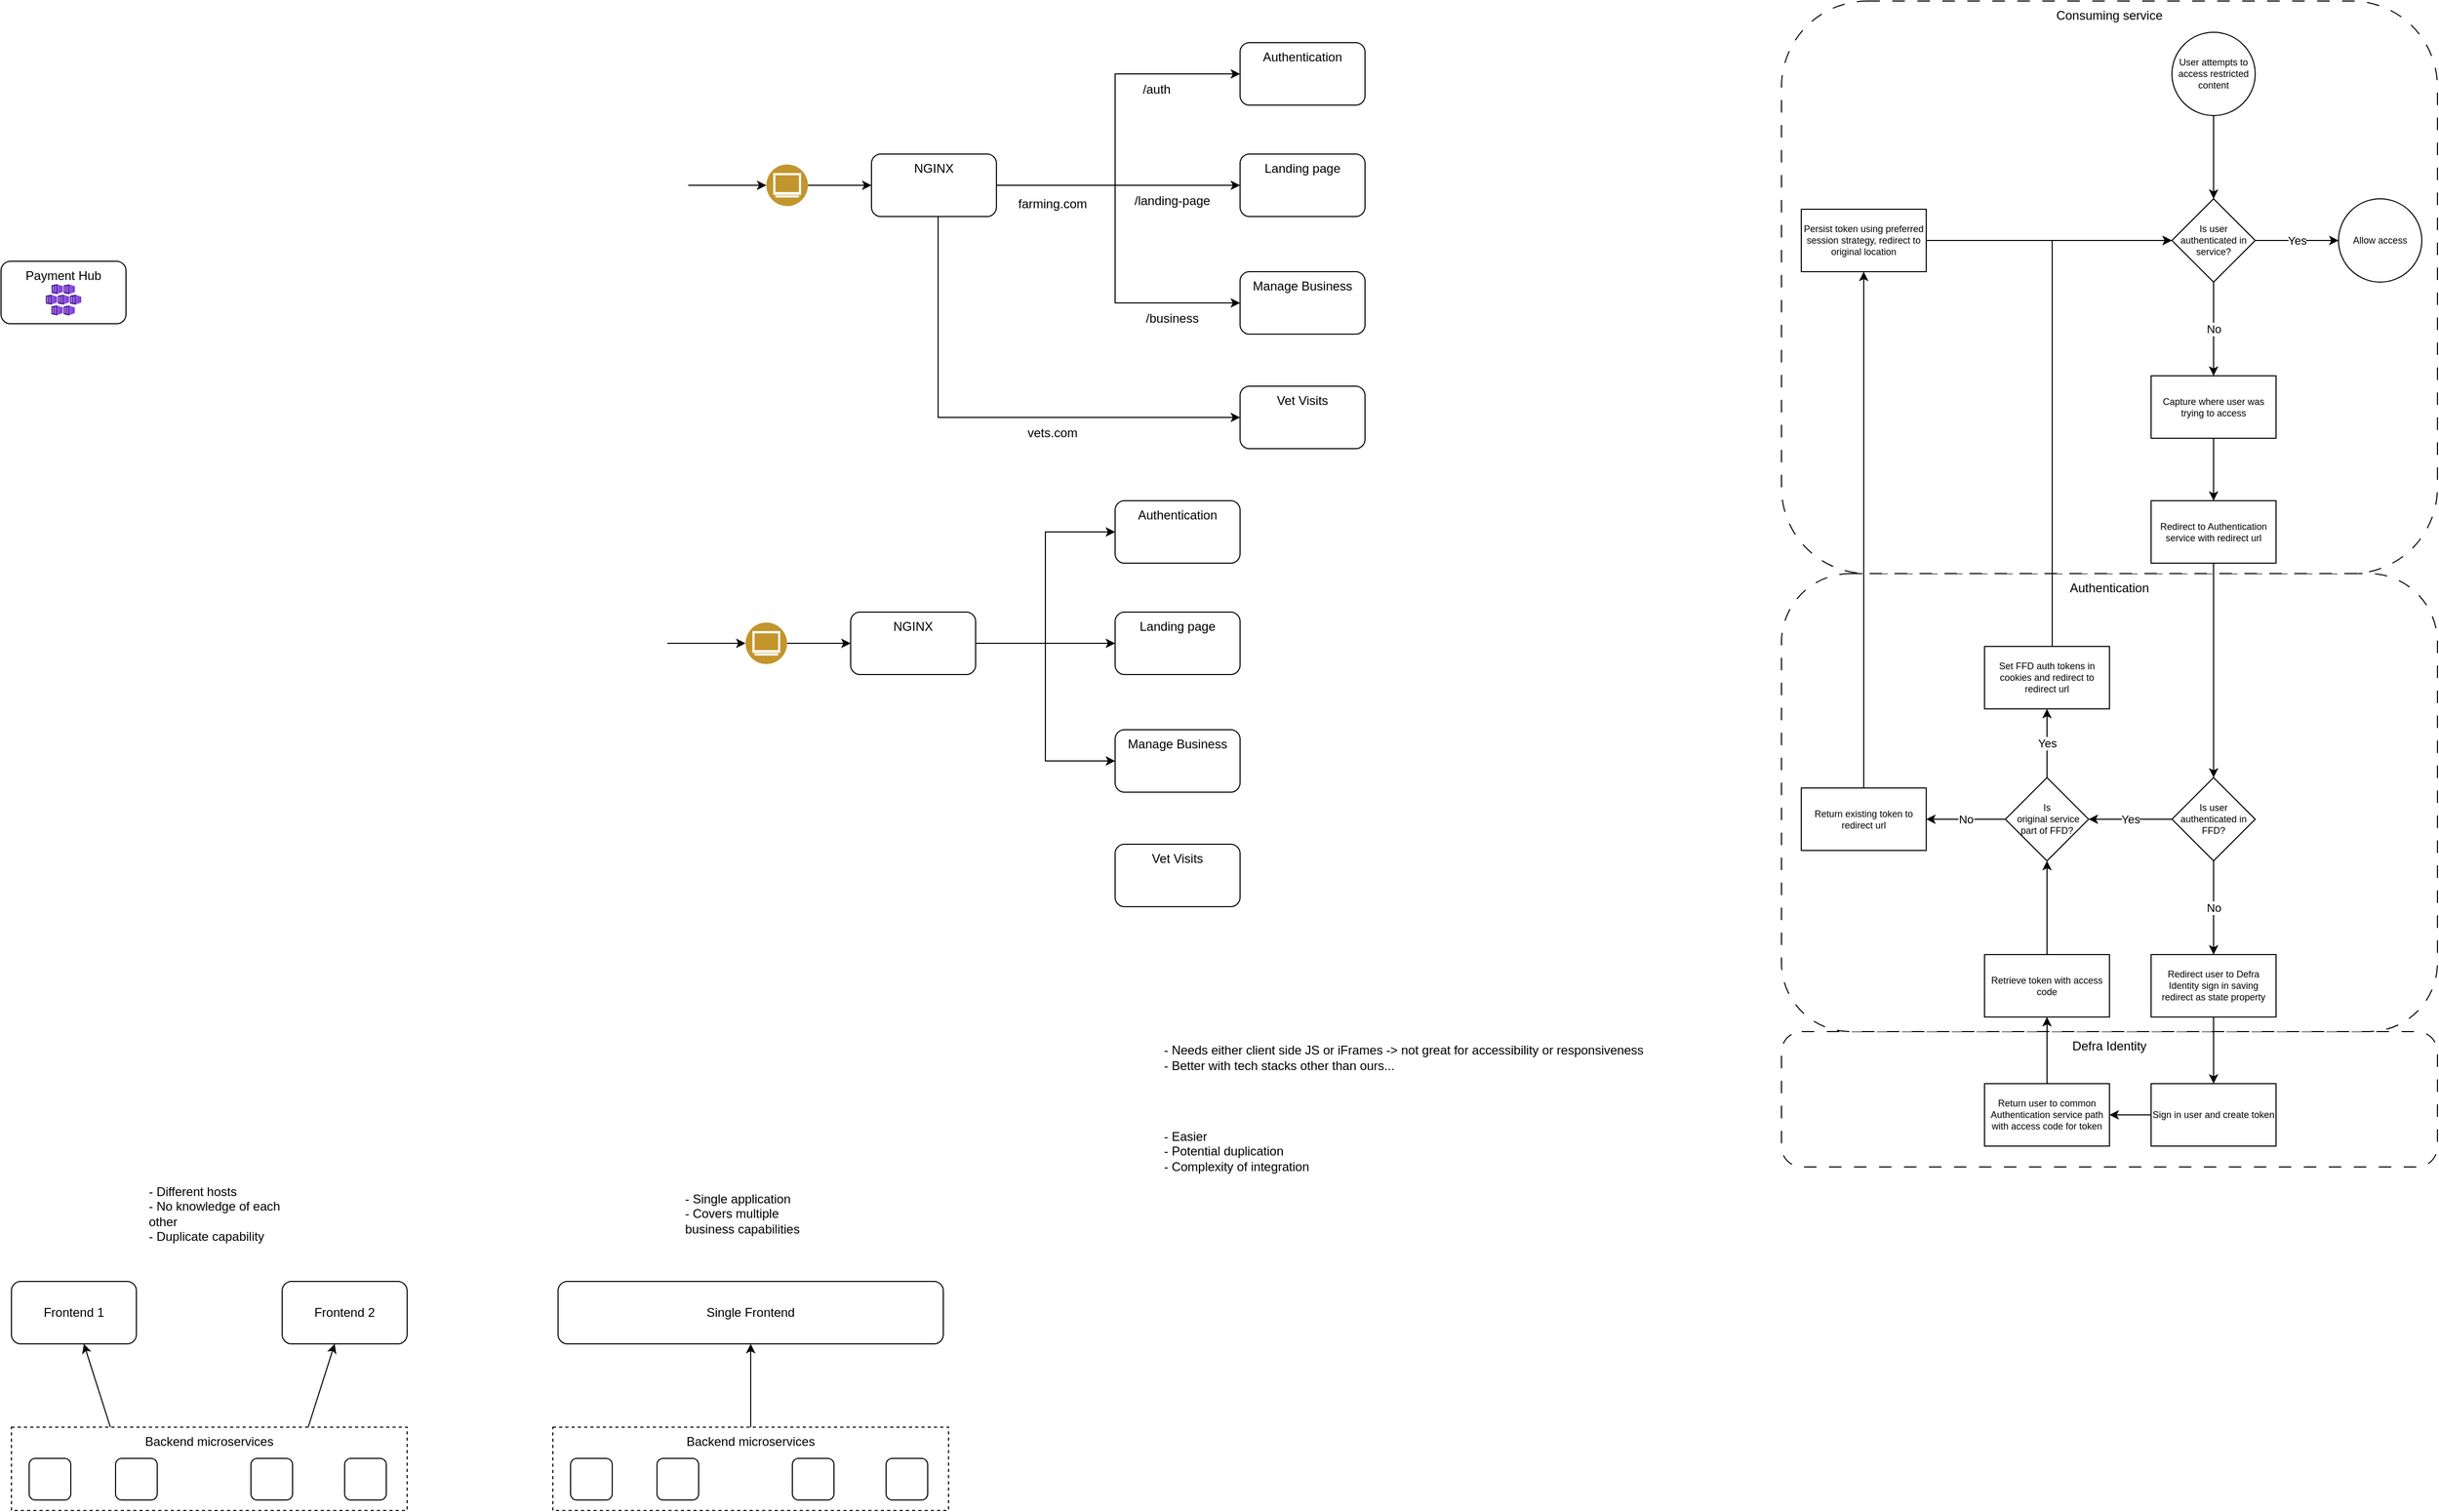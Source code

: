 <mxfile version="22.1.21" type="github">
  <diagram name="Page-1" id="a4w3ySM6WO1sGtrOkUMh">
    <mxGraphModel dx="2876" dy="2245" grid="1" gridSize="10" guides="1" tooltips="1" connect="1" arrows="1" fold="1" page="1" pageScale="1" pageWidth="850" pageHeight="1100" math="0" shadow="0">
      <root>
        <mxCell id="0" />
        <mxCell id="1" parent="0" />
        <mxCell id="6Wvl-TA1j8fAGBfHOiLJ-1" value="Defra Identity" style="rounded=1;whiteSpace=wrap;html=1;dashed=1;dashPattern=12 12;verticalAlign=top;" vertex="1" parent="1">
          <mxGeometry x="1020" y="480" width="630" height="130" as="geometry" />
        </mxCell>
        <mxCell id="8Ut4r5O9OXigDMhZoOCw-61" value="Authentication" style="rounded=1;whiteSpace=wrap;html=1;dashed=1;dashPattern=12 12;verticalAlign=top;" parent="1" vertex="1">
          <mxGeometry x="1020" y="40" width="630" height="440" as="geometry" />
        </mxCell>
        <mxCell id="8Ut4r5O9OXigDMhZoOCw-60" value="Consuming service" style="rounded=1;whiteSpace=wrap;html=1;dashed=1;dashPattern=12 12;verticalAlign=top;" parent="1" vertex="1">
          <mxGeometry x="1020" y="-510" width="630" height="550" as="geometry" />
        </mxCell>
        <mxCell id="NlqIU7g1sl2VzuKfXVhx-12" value="Backend microservices" style="rounded=0;whiteSpace=wrap;html=1;verticalAlign=top;dashed=1;" parent="1" vertex="1">
          <mxGeometry x="-680" y="860" width="380" height="80" as="geometry" />
        </mxCell>
        <mxCell id="tH8DulrmsZ1cjP9Ou1ks-20" style="edgeStyle=orthogonalEdgeStyle;rounded=0;orthogonalLoop=1;jettySize=auto;html=1;entryX=0;entryY=0.5;entryDx=0;entryDy=0;" parent="1" source="tH8DulrmsZ1cjP9Ou1ks-1" target="tH8DulrmsZ1cjP9Ou1ks-11" edge="1">
          <mxGeometry relative="1" as="geometry" />
        </mxCell>
        <mxCell id="tH8DulrmsZ1cjP9Ou1ks-21" style="edgeStyle=orthogonalEdgeStyle;rounded=0;orthogonalLoop=1;jettySize=auto;html=1;" parent="1" source="tH8DulrmsZ1cjP9Ou1ks-1" target="tH8DulrmsZ1cjP9Ou1ks-7" edge="1">
          <mxGeometry relative="1" as="geometry" />
        </mxCell>
        <mxCell id="tH8DulrmsZ1cjP9Ou1ks-22" style="edgeStyle=orthogonalEdgeStyle;rounded=0;orthogonalLoop=1;jettySize=auto;html=1;entryX=0;entryY=0.5;entryDx=0;entryDy=0;" parent="1" source="tH8DulrmsZ1cjP9Ou1ks-1" target="tH8DulrmsZ1cjP9Ou1ks-9" edge="1">
          <mxGeometry relative="1" as="geometry" />
        </mxCell>
        <mxCell id="tH8DulrmsZ1cjP9Ou1ks-1" value="NGINX" style="rounded=1;whiteSpace=wrap;html=1;verticalAlign=top;" parent="1" vertex="1">
          <mxGeometry x="126" y="77" width="120" height="60" as="geometry" />
        </mxCell>
        <mxCell id="tH8DulrmsZ1cjP9Ou1ks-6" value="" style="shape=image;html=1;verticalAlign=top;verticalLabelPosition=bottom;labelBackgroundColor=#ffffff;imageAspect=0;aspect=fixed;image=https://cdn4.iconfinder.com/data/icons/logos-brands-5/24/nginx-128.png" parent="1" vertex="1">
          <mxGeometry x="171" y="99" width="30" height="30" as="geometry" />
        </mxCell>
        <mxCell id="tH8DulrmsZ1cjP9Ou1ks-7" value="Landing page" style="rounded=1;whiteSpace=wrap;html=1;verticalAlign=top;" parent="1" vertex="1">
          <mxGeometry x="380" y="77" width="120" height="60" as="geometry" />
        </mxCell>
        <mxCell id="tH8DulrmsZ1cjP9Ou1ks-8" value="" style="shape=image;html=1;verticalAlign=top;verticalLabelPosition=bottom;labelBackgroundColor=#ffffff;imageAspect=0;aspect=fixed;image=https://cdn0.iconfinder.com/data/icons/long-shadow-web-icons/512/nodejs-128.png" parent="1" vertex="1">
          <mxGeometry x="425" y="101" width="30" height="30" as="geometry" />
        </mxCell>
        <mxCell id="tH8DulrmsZ1cjP9Ou1ks-9" value="Manage Business" style="rounded=1;whiteSpace=wrap;html=1;verticalAlign=top;" parent="1" vertex="1">
          <mxGeometry x="380" y="190" width="120" height="60" as="geometry" />
        </mxCell>
        <mxCell id="tH8DulrmsZ1cjP9Ou1ks-10" value="" style="shape=image;html=1;verticalAlign=top;verticalLabelPosition=bottom;labelBackgroundColor=#ffffff;imageAspect=0;aspect=fixed;image=https://cdn0.iconfinder.com/data/icons/long-shadow-web-icons/512/nodejs-128.png" parent="1" vertex="1">
          <mxGeometry x="425" y="214" width="30" height="30" as="geometry" />
        </mxCell>
        <mxCell id="tH8DulrmsZ1cjP9Ou1ks-11" value="Authentication" style="rounded=1;whiteSpace=wrap;html=1;verticalAlign=top;" parent="1" vertex="1">
          <mxGeometry x="380" y="-30" width="120" height="60" as="geometry" />
        </mxCell>
        <mxCell id="tH8DulrmsZ1cjP9Ou1ks-12" value="" style="shape=image;html=1;verticalAlign=top;verticalLabelPosition=bottom;labelBackgroundColor=#ffffff;imageAspect=0;aspect=fixed;image=https://cdn0.iconfinder.com/data/icons/long-shadow-web-icons/512/nodejs-128.png" parent="1" vertex="1">
          <mxGeometry x="425" y="-6" width="30" height="30" as="geometry" />
        </mxCell>
        <mxCell id="tH8DulrmsZ1cjP9Ou1ks-17" style="edgeStyle=orthogonalEdgeStyle;rounded=0;orthogonalLoop=1;jettySize=auto;html=1;" parent="1" source="tH8DulrmsZ1cjP9Ou1ks-14" target="tH8DulrmsZ1cjP9Ou1ks-16" edge="1">
          <mxGeometry relative="1" as="geometry" />
        </mxCell>
        <mxCell id="tH8DulrmsZ1cjP9Ou1ks-14" value="" style="shape=image;html=1;verticalAlign=top;verticalLabelPosition=bottom;labelBackgroundColor=#ffffff;imageAspect=0;aspect=fixed;image=https://cdn1.iconfinder.com/data/icons/user-pictures/100/male3-128.png" parent="1" vertex="1">
          <mxGeometry x="-100" y="82" width="50" height="50" as="geometry" />
        </mxCell>
        <mxCell id="tH8DulrmsZ1cjP9Ou1ks-19" style="edgeStyle=orthogonalEdgeStyle;rounded=0;orthogonalLoop=1;jettySize=auto;html=1;entryX=0;entryY=0.5;entryDx=0;entryDy=0;" parent="1" source="tH8DulrmsZ1cjP9Ou1ks-16" target="tH8DulrmsZ1cjP9Ou1ks-1" edge="1">
          <mxGeometry relative="1" as="geometry" />
        </mxCell>
        <mxCell id="tH8DulrmsZ1cjP9Ou1ks-16" value="" style="image;aspect=fixed;perimeter=ellipsePerimeter;html=1;align=center;shadow=0;dashed=0;fontColor=#4277BB;labelBackgroundColor=default;fontSize=12;spacingTop=3;image=img/lib/ibm/users/browser.svg;" parent="1" vertex="1">
          <mxGeometry x="25" y="87" width="40" height="40" as="geometry" />
        </mxCell>
        <mxCell id="NlqIU7g1sl2VzuKfXVhx-1" value="Payment Hub" style="rounded=1;whiteSpace=wrap;html=1;verticalAlign=top;" parent="1" vertex="1">
          <mxGeometry x="-690" y="-260" width="120" height="60" as="geometry" />
        </mxCell>
        <mxCell id="NlqIU7g1sl2VzuKfXVhx-2" value="" style="image;aspect=fixed;html=1;points=[];align=center;fontSize=12;image=img/lib/azure2/compute/Kubernetes_Services.svg;" parent="1" vertex="1">
          <mxGeometry x="-647" y="-238" width="34" height="30" as="geometry" />
        </mxCell>
        <mxCell id="NlqIU7g1sl2VzuKfXVhx-3" value="Frontend 1" style="rounded=1;whiteSpace=wrap;html=1;" parent="1" vertex="1">
          <mxGeometry x="-680" y="720" width="120" height="60" as="geometry" />
        </mxCell>
        <mxCell id="NlqIU7g1sl2VzuKfXVhx-4" value="Frontend 2" style="rounded=1;whiteSpace=wrap;html=1;" parent="1" vertex="1">
          <mxGeometry x="-420" y="720" width="120" height="60" as="geometry" />
        </mxCell>
        <mxCell id="NlqIU7g1sl2VzuKfXVhx-8" value="" style="rounded=1;whiteSpace=wrap;html=1;" parent="1" vertex="1">
          <mxGeometry x="-663" y="890" width="40" height="40" as="geometry" />
        </mxCell>
        <mxCell id="NlqIU7g1sl2VzuKfXVhx-9" value="" style="rounded=1;whiteSpace=wrap;html=1;" parent="1" vertex="1">
          <mxGeometry x="-580" y="890" width="40" height="40" as="geometry" />
        </mxCell>
        <mxCell id="NlqIU7g1sl2VzuKfXVhx-10" value="" style="rounded=1;whiteSpace=wrap;html=1;" parent="1" vertex="1">
          <mxGeometry x="-450" y="890" width="40" height="40" as="geometry" />
        </mxCell>
        <mxCell id="NlqIU7g1sl2VzuKfXVhx-11" value="" style="rounded=1;whiteSpace=wrap;html=1;" parent="1" vertex="1">
          <mxGeometry x="-360" y="890" width="40" height="40" as="geometry" />
        </mxCell>
        <mxCell id="NlqIU7g1sl2VzuKfXVhx-13" value="" style="endArrow=classic;html=1;rounded=0;exitX=0.75;exitY=0;exitDx=0;exitDy=0;" parent="1" source="NlqIU7g1sl2VzuKfXVhx-12" target="NlqIU7g1sl2VzuKfXVhx-4" edge="1">
          <mxGeometry width="50" height="50" relative="1" as="geometry">
            <mxPoint x="-40" y="750" as="sourcePoint" />
            <mxPoint x="10" y="700" as="targetPoint" />
          </mxGeometry>
        </mxCell>
        <mxCell id="NlqIU7g1sl2VzuKfXVhx-15" value="" style="endArrow=classic;html=1;rounded=0;exitX=0.25;exitY=0;exitDx=0;exitDy=0;" parent="1" source="NlqIU7g1sl2VzuKfXVhx-12" target="NlqIU7g1sl2VzuKfXVhx-3" edge="1">
          <mxGeometry width="50" height="50" relative="1" as="geometry">
            <mxPoint x="-40" y="750" as="sourcePoint" />
            <mxPoint x="10" y="700" as="targetPoint" />
          </mxGeometry>
        </mxCell>
        <mxCell id="NlqIU7g1sl2VzuKfXVhx-16" value="- Different hosts&lt;br&gt;- No knowledge of each other&lt;br&gt;- Duplicate capability" style="text;html=1;strokeColor=none;fillColor=none;align=left;verticalAlign=middle;whiteSpace=wrap;rounded=0;" parent="1" vertex="1">
          <mxGeometry x="-550" y="640" width="130" height="30" as="geometry" />
        </mxCell>
        <mxCell id="NlqIU7g1sl2VzuKfXVhx-36" value="" style="edgeStyle=orthogonalEdgeStyle;rounded=0;orthogonalLoop=1;jettySize=auto;html=1;" parent="1" source="NlqIU7g1sl2VzuKfXVhx-26" target="NlqIU7g1sl2VzuKfXVhx-27" edge="1">
          <mxGeometry relative="1" as="geometry" />
        </mxCell>
        <mxCell id="NlqIU7g1sl2VzuKfXVhx-26" value="Backend microservices" style="rounded=0;whiteSpace=wrap;html=1;verticalAlign=top;dashed=1;" parent="1" vertex="1">
          <mxGeometry x="-160" y="860" width="380" height="80" as="geometry" />
        </mxCell>
        <mxCell id="NlqIU7g1sl2VzuKfXVhx-27" value="Single Frontend" style="rounded=1;whiteSpace=wrap;html=1;" parent="1" vertex="1">
          <mxGeometry x="-155" y="720" width="370" height="60" as="geometry" />
        </mxCell>
        <mxCell id="NlqIU7g1sl2VzuKfXVhx-29" value="" style="rounded=1;whiteSpace=wrap;html=1;" parent="1" vertex="1">
          <mxGeometry x="-143" y="890" width="40" height="40" as="geometry" />
        </mxCell>
        <mxCell id="NlqIU7g1sl2VzuKfXVhx-30" value="" style="rounded=1;whiteSpace=wrap;html=1;" parent="1" vertex="1">
          <mxGeometry x="-60" y="890" width="40" height="40" as="geometry" />
        </mxCell>
        <mxCell id="NlqIU7g1sl2VzuKfXVhx-31" value="" style="rounded=1;whiteSpace=wrap;html=1;" parent="1" vertex="1">
          <mxGeometry x="70" y="890" width="40" height="40" as="geometry" />
        </mxCell>
        <mxCell id="NlqIU7g1sl2VzuKfXVhx-32" value="" style="rounded=1;whiteSpace=wrap;html=1;" parent="1" vertex="1">
          <mxGeometry x="160" y="890" width="40" height="40" as="geometry" />
        </mxCell>
        <mxCell id="NlqIU7g1sl2VzuKfXVhx-37" value="- Single application&lt;br&gt;- Covers multiple business capabilities" style="text;html=1;strokeColor=none;fillColor=none;align=left;verticalAlign=middle;whiteSpace=wrap;rounded=0;" parent="1" vertex="1">
          <mxGeometry x="-35" y="640" width="130" height="30" as="geometry" />
        </mxCell>
        <mxCell id="NlqIU7g1sl2VzuKfXVhx-38" value="- Needs either client side JS or iFrames -&amp;gt; not great for accessibility or responsiveness&lt;br&gt;- Better with tech stacks other than ours..." style="text;html=1;strokeColor=none;fillColor=none;align=left;verticalAlign=middle;whiteSpace=wrap;rounded=0;" parent="1" vertex="1">
          <mxGeometry x="425" y="490" width="475" height="30" as="geometry" />
        </mxCell>
        <mxCell id="NlqIU7g1sl2VzuKfXVhx-39" value="- Easier&lt;br&gt;- Potential duplication&lt;br&gt;- Complexity of integration" style="text;html=1;strokeColor=none;fillColor=none;align=left;verticalAlign=middle;whiteSpace=wrap;rounded=0;" parent="1" vertex="1">
          <mxGeometry x="425" y="580" width="475" height="30" as="geometry" />
        </mxCell>
        <mxCell id="8Ut4r5O9OXigDMhZoOCw-1" value="Vet Visits" style="rounded=1;whiteSpace=wrap;html=1;verticalAlign=top;" parent="1" vertex="1">
          <mxGeometry x="380" y="300" width="120" height="60" as="geometry" />
        </mxCell>
        <mxCell id="8Ut4r5O9OXigDMhZoOCw-2" value="" style="shape=image;html=1;verticalAlign=top;verticalLabelPosition=bottom;labelBackgroundColor=#ffffff;imageAspect=0;aspect=fixed;image=https://cdn0.iconfinder.com/data/icons/long-shadow-web-icons/512/nodejs-128.png" parent="1" vertex="1">
          <mxGeometry x="425" y="324" width="30" height="30" as="geometry" />
        </mxCell>
        <mxCell id="8Ut4r5O9OXigDMhZoOCw-4" style="edgeStyle=orthogonalEdgeStyle;rounded=0;orthogonalLoop=1;jettySize=auto;html=1;entryX=0;entryY=0.5;entryDx=0;entryDy=0;" parent="1" source="8Ut4r5O9OXigDMhZoOCw-7" target="8Ut4r5O9OXigDMhZoOCw-13" edge="1">
          <mxGeometry relative="1" as="geometry">
            <Array as="points">
              <mxPoint x="380" y="-333" />
              <mxPoint x="380" y="-440" />
            </Array>
          </mxGeometry>
        </mxCell>
        <mxCell id="8Ut4r5O9OXigDMhZoOCw-5" style="edgeStyle=orthogonalEdgeStyle;rounded=0;orthogonalLoop=1;jettySize=auto;html=1;" parent="1" source="8Ut4r5O9OXigDMhZoOCw-7" target="8Ut4r5O9OXigDMhZoOCw-9" edge="1">
          <mxGeometry relative="1" as="geometry" />
        </mxCell>
        <mxCell id="8Ut4r5O9OXigDMhZoOCw-6" style="edgeStyle=orthogonalEdgeStyle;rounded=0;orthogonalLoop=1;jettySize=auto;html=1;entryX=0;entryY=0.5;entryDx=0;entryDy=0;" parent="1" source="8Ut4r5O9OXigDMhZoOCw-7" target="8Ut4r5O9OXigDMhZoOCw-11" edge="1">
          <mxGeometry relative="1" as="geometry">
            <Array as="points">
              <mxPoint x="380" y="-333" />
              <mxPoint x="380" y="-220" />
            </Array>
          </mxGeometry>
        </mxCell>
        <mxCell id="8Ut4r5O9OXigDMhZoOCw-22" style="edgeStyle=orthogonalEdgeStyle;rounded=0;orthogonalLoop=1;jettySize=auto;html=1;entryX=0;entryY=0.5;entryDx=0;entryDy=0;" parent="1" source="8Ut4r5O9OXigDMhZoOCw-7" target="8Ut4r5O9OXigDMhZoOCw-19" edge="1">
          <mxGeometry relative="1" as="geometry">
            <Array as="points">
              <mxPoint x="210" y="-110" />
            </Array>
          </mxGeometry>
        </mxCell>
        <mxCell id="8Ut4r5O9OXigDMhZoOCw-7" value="NGINX" style="rounded=1;whiteSpace=wrap;html=1;verticalAlign=top;" parent="1" vertex="1">
          <mxGeometry x="146" y="-363" width="120" height="60" as="geometry" />
        </mxCell>
        <mxCell id="8Ut4r5O9OXigDMhZoOCw-8" value="" style="shape=image;html=1;verticalAlign=top;verticalLabelPosition=bottom;labelBackgroundColor=#ffffff;imageAspect=0;aspect=fixed;image=https://cdn4.iconfinder.com/data/icons/logos-brands-5/24/nginx-128.png" parent="1" vertex="1">
          <mxGeometry x="191" y="-341" width="30" height="30" as="geometry" />
        </mxCell>
        <mxCell id="8Ut4r5O9OXigDMhZoOCw-9" value="Landing page" style="rounded=1;whiteSpace=wrap;html=1;verticalAlign=top;" parent="1" vertex="1">
          <mxGeometry x="500" y="-363" width="120" height="60" as="geometry" />
        </mxCell>
        <mxCell id="8Ut4r5O9OXigDMhZoOCw-10" value="" style="shape=image;html=1;verticalAlign=top;verticalLabelPosition=bottom;labelBackgroundColor=#ffffff;imageAspect=0;aspect=fixed;image=https://cdn0.iconfinder.com/data/icons/long-shadow-web-icons/512/nodejs-128.png" parent="1" vertex="1">
          <mxGeometry x="545" y="-339" width="30" height="30" as="geometry" />
        </mxCell>
        <mxCell id="8Ut4r5O9OXigDMhZoOCw-11" value="Manage Business" style="rounded=1;whiteSpace=wrap;html=1;verticalAlign=top;" parent="1" vertex="1">
          <mxGeometry x="500" y="-250" width="120" height="60" as="geometry" />
        </mxCell>
        <mxCell id="8Ut4r5O9OXigDMhZoOCw-12" value="" style="shape=image;html=1;verticalAlign=top;verticalLabelPosition=bottom;labelBackgroundColor=#ffffff;imageAspect=0;aspect=fixed;image=https://cdn0.iconfinder.com/data/icons/long-shadow-web-icons/512/nodejs-128.png" parent="1" vertex="1">
          <mxGeometry x="545" y="-226" width="30" height="30" as="geometry" />
        </mxCell>
        <mxCell id="8Ut4r5O9OXigDMhZoOCw-13" value="Authentication" style="rounded=1;whiteSpace=wrap;html=1;verticalAlign=top;" parent="1" vertex="1">
          <mxGeometry x="500" y="-470" width="120" height="60" as="geometry" />
        </mxCell>
        <mxCell id="8Ut4r5O9OXigDMhZoOCw-14" value="" style="shape=image;html=1;verticalAlign=top;verticalLabelPosition=bottom;labelBackgroundColor=#ffffff;imageAspect=0;aspect=fixed;image=https://cdn0.iconfinder.com/data/icons/long-shadow-web-icons/512/nodejs-128.png" parent="1" vertex="1">
          <mxGeometry x="545" y="-446" width="30" height="30" as="geometry" />
        </mxCell>
        <mxCell id="8Ut4r5O9OXigDMhZoOCw-15" style="edgeStyle=orthogonalEdgeStyle;rounded=0;orthogonalLoop=1;jettySize=auto;html=1;" parent="1" source="8Ut4r5O9OXigDMhZoOCw-16" target="8Ut4r5O9OXigDMhZoOCw-18" edge="1">
          <mxGeometry relative="1" as="geometry" />
        </mxCell>
        <mxCell id="8Ut4r5O9OXigDMhZoOCw-16" value="" style="shape=image;html=1;verticalAlign=top;verticalLabelPosition=bottom;labelBackgroundColor=#ffffff;imageAspect=0;aspect=fixed;image=https://cdn1.iconfinder.com/data/icons/user-pictures/100/male3-128.png" parent="1" vertex="1">
          <mxGeometry x="-80" y="-358" width="50" height="50" as="geometry" />
        </mxCell>
        <mxCell id="8Ut4r5O9OXigDMhZoOCw-17" style="edgeStyle=orthogonalEdgeStyle;rounded=0;orthogonalLoop=1;jettySize=auto;html=1;entryX=0;entryY=0.5;entryDx=0;entryDy=0;" parent="1" source="8Ut4r5O9OXigDMhZoOCw-18" target="8Ut4r5O9OXigDMhZoOCw-7" edge="1">
          <mxGeometry relative="1" as="geometry" />
        </mxCell>
        <mxCell id="8Ut4r5O9OXigDMhZoOCw-18" value="" style="image;aspect=fixed;perimeter=ellipsePerimeter;html=1;align=center;shadow=0;dashed=0;fontColor=#4277BB;labelBackgroundColor=default;fontSize=12;spacingTop=3;image=img/lib/ibm/users/browser.svg;" parent="1" vertex="1">
          <mxGeometry x="45" y="-353" width="40" height="40" as="geometry" />
        </mxCell>
        <mxCell id="8Ut4r5O9OXigDMhZoOCw-19" value="Vet Visits" style="rounded=1;whiteSpace=wrap;html=1;verticalAlign=top;" parent="1" vertex="1">
          <mxGeometry x="500" y="-140" width="120" height="60" as="geometry" />
        </mxCell>
        <mxCell id="8Ut4r5O9OXigDMhZoOCw-20" value="" style="shape=image;html=1;verticalAlign=top;verticalLabelPosition=bottom;labelBackgroundColor=#ffffff;imageAspect=0;aspect=fixed;image=https://cdn0.iconfinder.com/data/icons/long-shadow-web-icons/512/nodejs-128.png" parent="1" vertex="1">
          <mxGeometry x="545" y="-116" width="30" height="30" as="geometry" />
        </mxCell>
        <mxCell id="8Ut4r5O9OXigDMhZoOCw-21" value="farming.com" style="text;html=1;strokeColor=none;fillColor=none;align=center;verticalAlign=middle;whiteSpace=wrap;rounded=0;" parent="1" vertex="1">
          <mxGeometry x="290" y="-330" width="60" height="30" as="geometry" />
        </mxCell>
        <mxCell id="8Ut4r5O9OXigDMhZoOCw-23" value="vets.com" style="text;html=1;strokeColor=none;fillColor=none;align=center;verticalAlign=middle;whiteSpace=wrap;rounded=0;" parent="1" vertex="1">
          <mxGeometry x="290" y="-110" width="60" height="30" as="geometry" />
        </mxCell>
        <mxCell id="8Ut4r5O9OXigDMhZoOCw-24" value="/auth" style="text;html=1;strokeColor=none;fillColor=none;align=center;verticalAlign=middle;whiteSpace=wrap;rounded=0;" parent="1" vertex="1">
          <mxGeometry x="390" y="-440" width="60" height="30" as="geometry" />
        </mxCell>
        <mxCell id="8Ut4r5O9OXigDMhZoOCw-25" value="/landing-page" style="text;html=1;strokeColor=none;fillColor=none;align=center;verticalAlign=middle;whiteSpace=wrap;rounded=0;" parent="1" vertex="1">
          <mxGeometry x="390" y="-333" width="90" height="30" as="geometry" />
        </mxCell>
        <mxCell id="8Ut4r5O9OXigDMhZoOCw-26" value="/business" style="text;html=1;strokeColor=none;fillColor=none;align=center;verticalAlign=middle;whiteSpace=wrap;rounded=0;" parent="1" vertex="1">
          <mxGeometry x="390" y="-220" width="90" height="30" as="geometry" />
        </mxCell>
        <mxCell id="8Ut4r5O9OXigDMhZoOCw-31" value="" style="edgeStyle=orthogonalEdgeStyle;rounded=0;orthogonalLoop=1;jettySize=auto;html=1;" parent="1" source="8Ut4r5O9OXigDMhZoOCw-29" target="8Ut4r5O9OXigDMhZoOCw-30" edge="1">
          <mxGeometry relative="1" as="geometry" />
        </mxCell>
        <mxCell id="8Ut4r5O9OXigDMhZoOCw-29" value="User attempts to access restricted content" style="ellipse;whiteSpace=wrap;html=1;aspect=fixed;fontSize=9;" parent="1" vertex="1">
          <mxGeometry x="1395" y="-480" width="80" height="80" as="geometry" />
        </mxCell>
        <mxCell id="8Ut4r5O9OXigDMhZoOCw-33" value="Yes" style="edgeStyle=orthogonalEdgeStyle;rounded=0;orthogonalLoop=1;jettySize=auto;html=1;" parent="1" source="8Ut4r5O9OXigDMhZoOCw-30" target="8Ut4r5O9OXigDMhZoOCw-32" edge="1">
          <mxGeometry relative="1" as="geometry" />
        </mxCell>
        <mxCell id="8Ut4r5O9OXigDMhZoOCw-35" value="No" style="edgeStyle=orthogonalEdgeStyle;rounded=0;orthogonalLoop=1;jettySize=auto;html=1;" parent="1" source="8Ut4r5O9OXigDMhZoOCw-30" target="8Ut4r5O9OXigDMhZoOCw-34" edge="1">
          <mxGeometry relative="1" as="geometry" />
        </mxCell>
        <mxCell id="8Ut4r5O9OXigDMhZoOCw-30" value="Is user authenticated in service?" style="rhombus;whiteSpace=wrap;html=1;fontSize=9;" parent="1" vertex="1">
          <mxGeometry x="1395" y="-320" width="80" height="80" as="geometry" />
        </mxCell>
        <mxCell id="8Ut4r5O9OXigDMhZoOCw-32" value="Allow access" style="ellipse;whiteSpace=wrap;html=1;fontSize=9;" parent="1" vertex="1">
          <mxGeometry x="1555" y="-320" width="80" height="80" as="geometry" />
        </mxCell>
        <mxCell id="8Ut4r5O9OXigDMhZoOCw-37" value="" style="edgeStyle=orthogonalEdgeStyle;rounded=0;orthogonalLoop=1;jettySize=auto;html=1;" parent="1" source="8Ut4r5O9OXigDMhZoOCw-34" target="8Ut4r5O9OXigDMhZoOCw-36" edge="1">
          <mxGeometry relative="1" as="geometry" />
        </mxCell>
        <mxCell id="8Ut4r5O9OXigDMhZoOCw-34" value="Capture where user was trying to access" style="whiteSpace=wrap;html=1;fontSize=9;" parent="1" vertex="1">
          <mxGeometry x="1375" y="-150" width="120" height="60" as="geometry" />
        </mxCell>
        <mxCell id="8Ut4r5O9OXigDMhZoOCw-41" value="" style="edgeStyle=orthogonalEdgeStyle;rounded=0;orthogonalLoop=1;jettySize=auto;html=1;" parent="1" source="8Ut4r5O9OXigDMhZoOCw-36" target="8Ut4r5O9OXigDMhZoOCw-40" edge="1">
          <mxGeometry relative="1" as="geometry" />
        </mxCell>
        <mxCell id="8Ut4r5O9OXigDMhZoOCw-36" value="Redirect to Authentication service with redirect url" style="whiteSpace=wrap;html=1;fontSize=9;" parent="1" vertex="1">
          <mxGeometry x="1375" y="-30" width="120" height="60" as="geometry" />
        </mxCell>
        <mxCell id="8Ut4r5O9OXigDMhZoOCw-49" value="No" style="edgeStyle=orthogonalEdgeStyle;rounded=0;orthogonalLoop=1;jettySize=auto;html=1;" parent="1" source="8Ut4r5O9OXigDMhZoOCw-40" target="8Ut4r5O9OXigDMhZoOCw-48" edge="1">
          <mxGeometry relative="1" as="geometry" />
        </mxCell>
        <mxCell id="8Ut4r5O9OXigDMhZoOCw-51" value="Yes" style="edgeStyle=orthogonalEdgeStyle;rounded=0;orthogonalLoop=1;jettySize=auto;html=1;" parent="1" source="8Ut4r5O9OXigDMhZoOCw-40" target="8Ut4r5O9OXigDMhZoOCw-50" edge="1">
          <mxGeometry relative="1" as="geometry" />
        </mxCell>
        <mxCell id="8Ut4r5O9OXigDMhZoOCw-40" value="Is user authenticated in FFD?" style="rhombus;whiteSpace=wrap;html=1;fontSize=9;" parent="1" vertex="1">
          <mxGeometry x="1395" y="236" width="80" height="80" as="geometry" />
        </mxCell>
        <mxCell id="8Ut4r5O9OXigDMhZoOCw-58" value="" style="edgeStyle=orthogonalEdgeStyle;rounded=0;orthogonalLoop=1;jettySize=auto;html=1;" parent="1" source="8Ut4r5O9OXigDMhZoOCw-42" target="8Ut4r5O9OXigDMhZoOCw-57" edge="1">
          <mxGeometry relative="1" as="geometry" />
        </mxCell>
        <mxCell id="8Ut4r5O9OXigDMhZoOCw-42" value="Return existing token to redirect url" style="whiteSpace=wrap;html=1;fontSize=9;" parent="1" vertex="1">
          <mxGeometry x="1039" y="246" width="120" height="60" as="geometry" />
        </mxCell>
        <mxCell id="6Wvl-TA1j8fAGBfHOiLJ-6" style="edgeStyle=orthogonalEdgeStyle;rounded=0;orthogonalLoop=1;jettySize=auto;html=1;entryX=0.5;entryY=0;entryDx=0;entryDy=0;" edge="1" parent="1" source="8Ut4r5O9OXigDMhZoOCw-48" target="6Wvl-TA1j8fAGBfHOiLJ-4">
          <mxGeometry relative="1" as="geometry" />
        </mxCell>
        <mxCell id="8Ut4r5O9OXigDMhZoOCw-48" value="Redirect user to Defra Identity sign in saving redirect as state property" style="whiteSpace=wrap;html=1;fontSize=9;" parent="1" vertex="1">
          <mxGeometry x="1375" y="406" width="120" height="60" as="geometry" />
        </mxCell>
        <mxCell id="8Ut4r5O9OXigDMhZoOCw-53" value="Yes" style="edgeStyle=orthogonalEdgeStyle;rounded=0;orthogonalLoop=1;jettySize=auto;html=1;" parent="1" source="8Ut4r5O9OXigDMhZoOCw-50" target="8Ut4r5O9OXigDMhZoOCw-52" edge="1">
          <mxGeometry relative="1" as="geometry" />
        </mxCell>
        <mxCell id="8Ut4r5O9OXigDMhZoOCw-56" value="No" style="edgeStyle=orthogonalEdgeStyle;rounded=0;orthogonalLoop=1;jettySize=auto;html=1;" parent="1" source="8Ut4r5O9OXigDMhZoOCw-50" target="8Ut4r5O9OXigDMhZoOCw-42" edge="1">
          <mxGeometry relative="1" as="geometry" />
        </mxCell>
        <mxCell id="8Ut4r5O9OXigDMhZoOCw-50" value="Is&lt;br&gt;&amp;nbsp;original service part of FFD?" style="rhombus;whiteSpace=wrap;html=1;fontSize=9;" parent="1" vertex="1">
          <mxGeometry x="1235" y="236" width="80" height="80" as="geometry" />
        </mxCell>
        <mxCell id="8Ut4r5O9OXigDMhZoOCw-54" style="edgeStyle=orthogonalEdgeStyle;rounded=0;orthogonalLoop=1;jettySize=auto;html=1;entryX=0;entryY=0.5;entryDx=0;entryDy=0;" parent="1" source="8Ut4r5O9OXigDMhZoOCw-52" target="8Ut4r5O9OXigDMhZoOCw-30" edge="1">
          <mxGeometry relative="1" as="geometry">
            <Array as="points">
              <mxPoint x="1280" y="-280" />
            </Array>
          </mxGeometry>
        </mxCell>
        <mxCell id="8Ut4r5O9OXigDMhZoOCw-52" value="Set FFD auth tokens in cookies and redirect to redirect url" style="whiteSpace=wrap;html=1;fontSize=9;" parent="1" vertex="1">
          <mxGeometry x="1215" y="110" width="120" height="60" as="geometry" />
        </mxCell>
        <mxCell id="8Ut4r5O9OXigDMhZoOCw-59" style="edgeStyle=orthogonalEdgeStyle;rounded=0;orthogonalLoop=1;jettySize=auto;html=1;entryX=0;entryY=0.5;entryDx=0;entryDy=0;" parent="1" source="8Ut4r5O9OXigDMhZoOCw-57" target="8Ut4r5O9OXigDMhZoOCw-30" edge="1">
          <mxGeometry relative="1" as="geometry" />
        </mxCell>
        <mxCell id="8Ut4r5O9OXigDMhZoOCw-57" value="Persist token using preferred session strategy, redirect to original location" style="whiteSpace=wrap;html=1;fontSize=9;" parent="1" vertex="1">
          <mxGeometry x="1039" y="-310" width="120" height="60" as="geometry" />
        </mxCell>
        <mxCell id="6Wvl-TA1j8fAGBfHOiLJ-8" value="" style="edgeStyle=orthogonalEdgeStyle;rounded=0;orthogonalLoop=1;jettySize=auto;html=1;" edge="1" parent="1" source="6Wvl-TA1j8fAGBfHOiLJ-4" target="6Wvl-TA1j8fAGBfHOiLJ-7">
          <mxGeometry relative="1" as="geometry" />
        </mxCell>
        <mxCell id="6Wvl-TA1j8fAGBfHOiLJ-4" value="Sign in user and create token" style="whiteSpace=wrap;html=1;fontSize=9;" vertex="1" parent="1">
          <mxGeometry x="1375" y="530" width="120" height="60" as="geometry" />
        </mxCell>
        <mxCell id="6Wvl-TA1j8fAGBfHOiLJ-11" style="edgeStyle=orthogonalEdgeStyle;rounded=0;orthogonalLoop=1;jettySize=auto;html=1;" edge="1" parent="1" source="6Wvl-TA1j8fAGBfHOiLJ-7" target="6Wvl-TA1j8fAGBfHOiLJ-10">
          <mxGeometry relative="1" as="geometry" />
        </mxCell>
        <mxCell id="6Wvl-TA1j8fAGBfHOiLJ-7" value="Return user to common Authentication service path with access code for token" style="whiteSpace=wrap;html=1;fontSize=9;" vertex="1" parent="1">
          <mxGeometry x="1215" y="530" width="120" height="60" as="geometry" />
        </mxCell>
        <mxCell id="6Wvl-TA1j8fAGBfHOiLJ-12" style="edgeStyle=orthogonalEdgeStyle;rounded=0;orthogonalLoop=1;jettySize=auto;html=1;entryX=0.5;entryY=1;entryDx=0;entryDy=0;" edge="1" parent="1" source="6Wvl-TA1j8fAGBfHOiLJ-10" target="8Ut4r5O9OXigDMhZoOCw-50">
          <mxGeometry relative="1" as="geometry" />
        </mxCell>
        <mxCell id="6Wvl-TA1j8fAGBfHOiLJ-10" value="Retrieve token with access code" style="whiteSpace=wrap;html=1;fontSize=9;" vertex="1" parent="1">
          <mxGeometry x="1215" y="406" width="120" height="60" as="geometry" />
        </mxCell>
      </root>
    </mxGraphModel>
  </diagram>
</mxfile>
